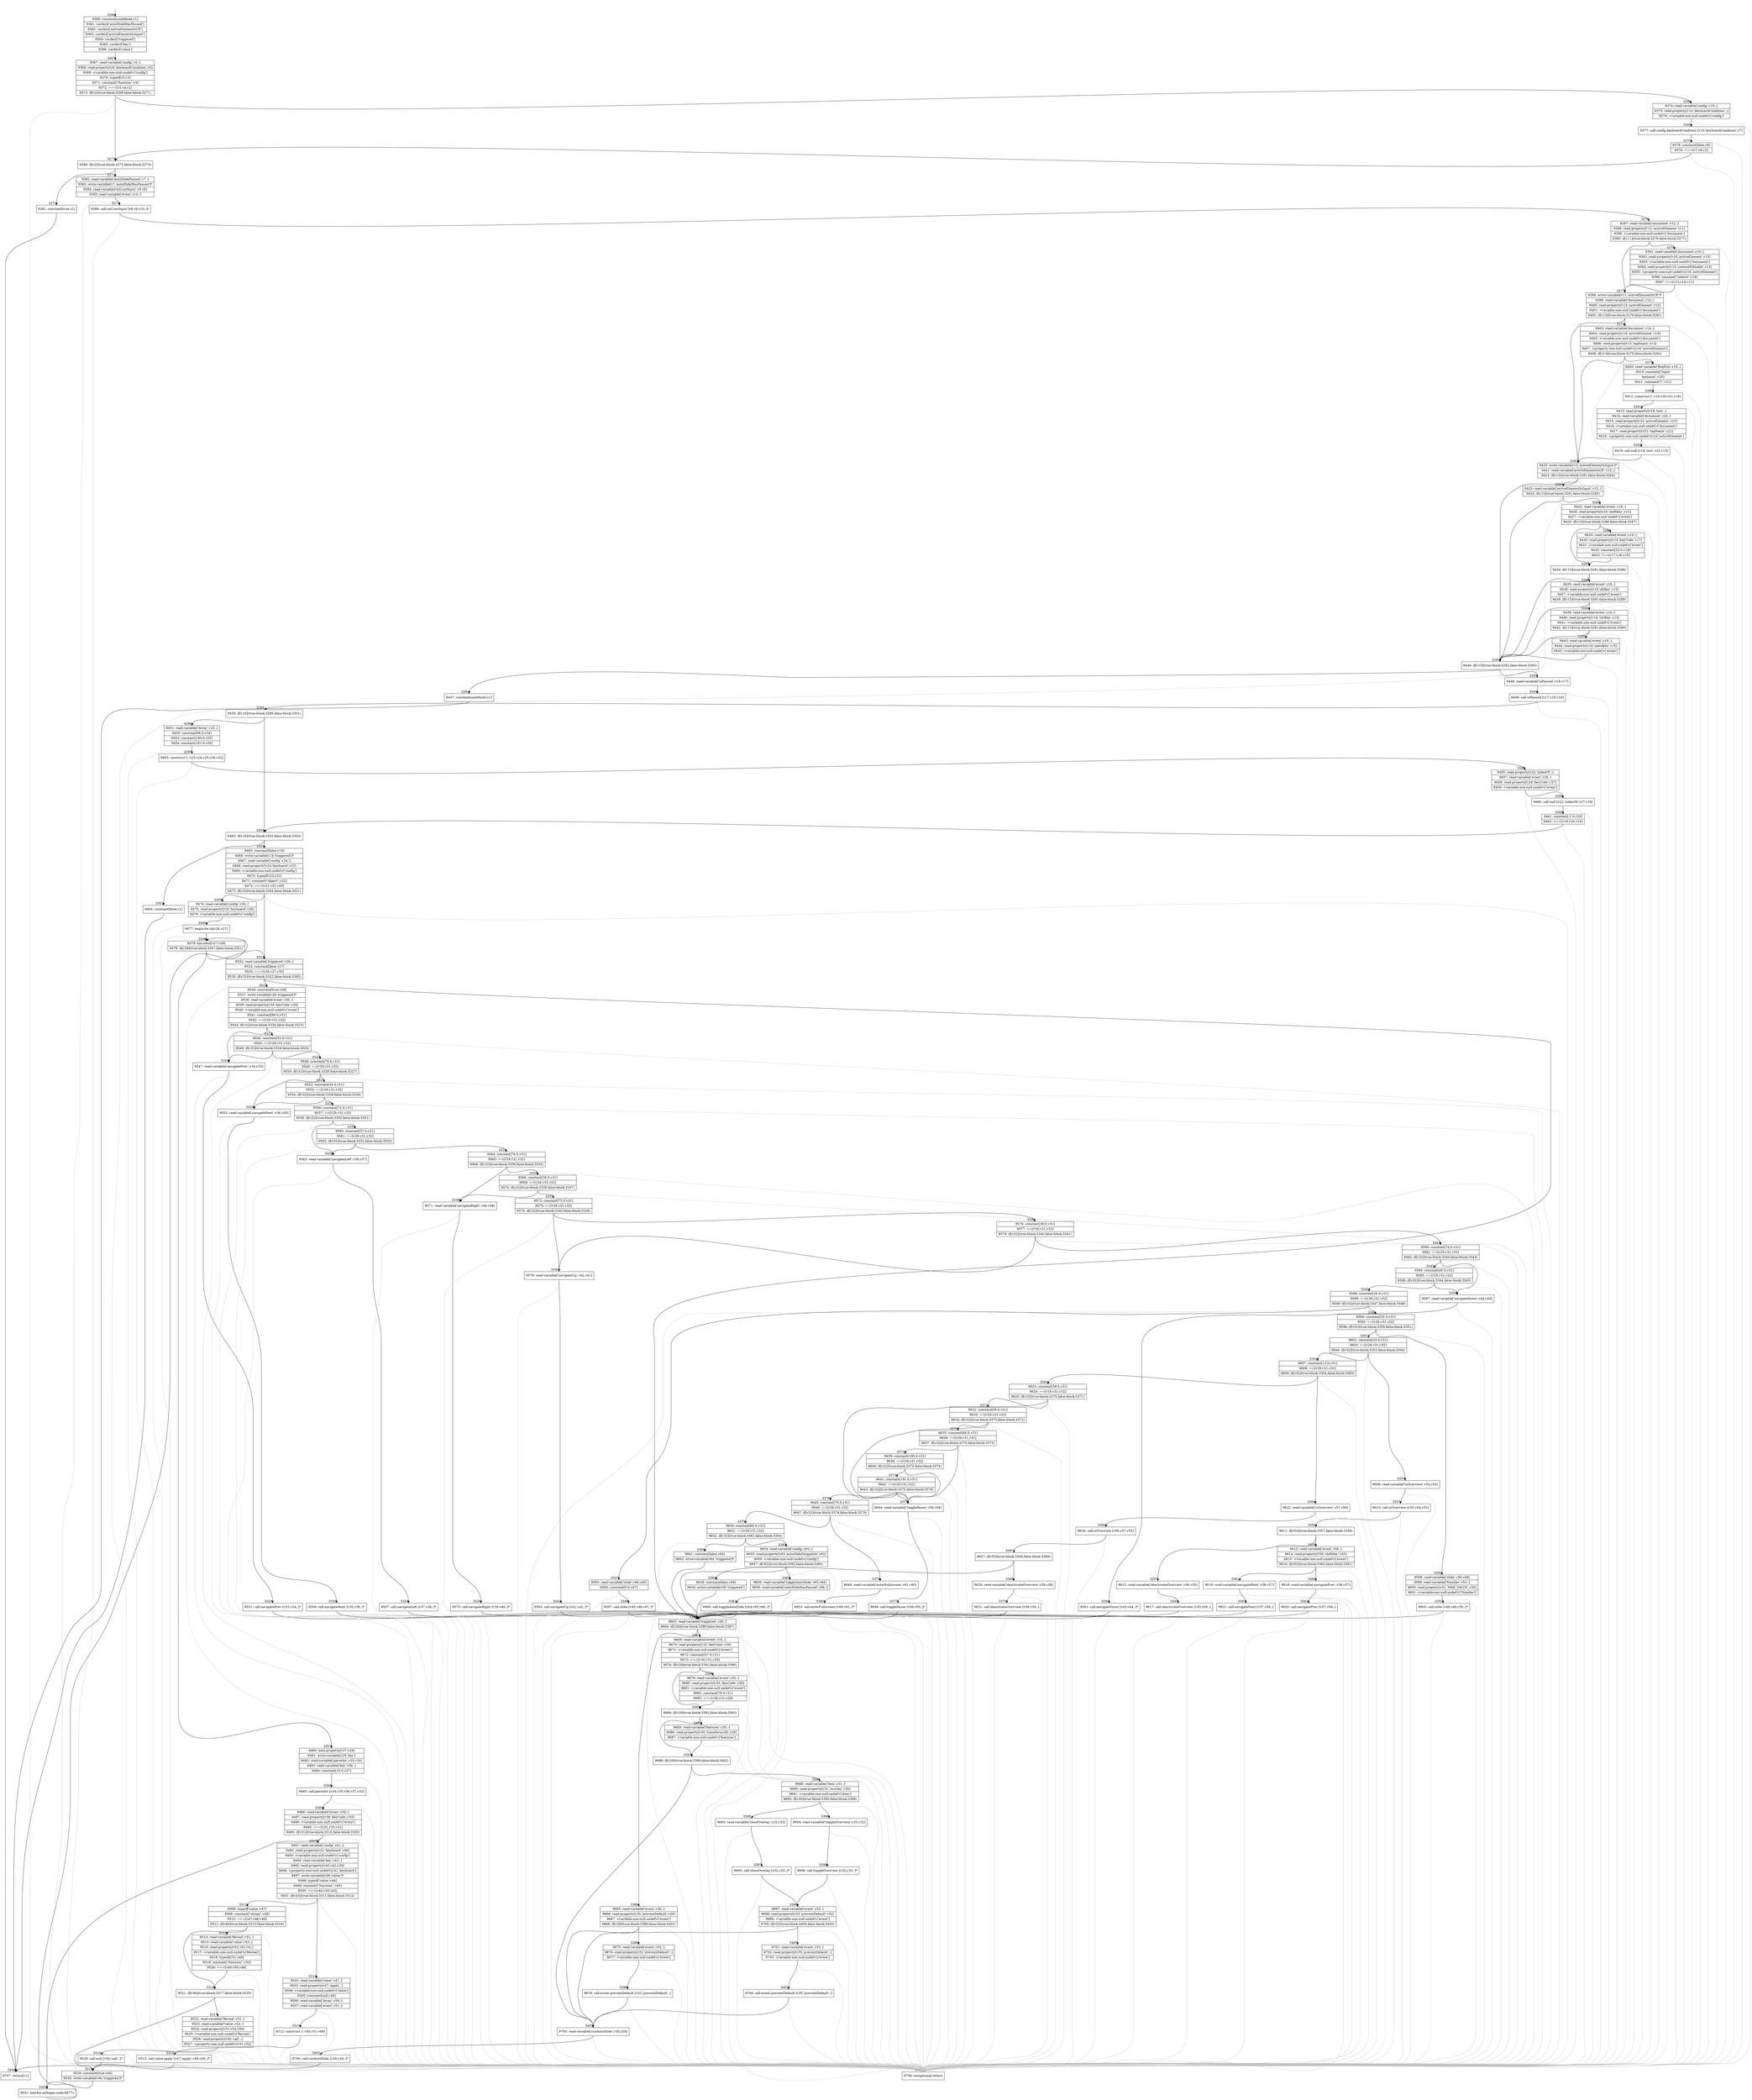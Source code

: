 digraph {
rankdir="TD"
BB_entry195[shape=none,label=""];
BB_entry195 -> BB3266 [tailport=s, headport=n, headlabel="    3266"]
BB3266 [shape=record label="{9360: constant[undefined,v1]|9361: vardecl['autoSlideWasPaused']|9362: vardecl['activeElementIsCE']|9363: vardecl['activeElementIsInput']|9364: vardecl['triggered']|9365: vardecl['key']|9366: vardecl['value']}" ] 
BB3266 -> BB3267 [tailport=s, headport=n, headlabel="      3267"]
BB3267 [shape=record label="{9367: read-variable['config',v6,-]|9368: read-property[v6,'keyboardCondition',v5]|9369: \<variable-non-null-undef\>['config']|9370: typeof[v5,v3]|9371: constant[\"function\",v4]|9372: ===[v3,v4,v2]|9373: if[v2](true-block:3268,false-block:3271)}" ] 
BB3267 -> BB3271 [tailport=s, headport=n, headlabel="      3271"]
BB3267 -> BB3268 [tailport=s, headport=n, headlabel="      3268"]
BB3267 -> BB3405 [tailport=s, headport=n, color=gray, headlabel="      3405"]
BB3268 [shape=record label="{9374: read-variable['config',v10,-]|9375: read-property[v10,'keyboardCondition',-]|9376: \<variable-non-null-undef\>['config']}" ] 
BB3268 -> BB3269 [tailport=s, headport=n, headlabel="      3269"]
BB3268 -> BB3405 [tailport=s, headport=n, color=gray]
BB3269 [shape=record label="{9377: call-config.keyboardCondition [v10,'keyboardCondition',v7]}" ] 
BB3269 -> BB3270 [tailport=s, headport=n, headlabel="      3270"]
BB3269 -> BB3405 [tailport=s, headport=n, color=gray]
BB3270 [shape=record label="{9378: constant[false,v8]|9379: ===[v7,v8,v2]}" ] 
BB3270 -> BB3271 [tailport=s, headport=n]
BB3270 -> BB3405 [tailport=s, headport=n, color=gray]
BB3271 [shape=record label="{9380: if[v2](true-block:3272,false-block:3273)}" ] 
BB3271 -> BB3272 [tailport=s, headport=n, headlabel="      3272"]
BB3271 -> BB3273 [tailport=s, headport=n, headlabel="      3273"]
BB3272 [shape=record label="{9381: constant[true,v1]}" ] 
BB3272 -> BB3404 [tailport=s, headport=n, headlabel="      3404"]
BB3273 [shape=record label="{9382: read-variable['autoSlidePaused',v7,-]|9383: write-variable[v7,'autoSlideWasPaused']*|9384: read-variable['onUserInput',v9,v8]|9385: read-variable['event',v10,-]}" ] 
BB3273 -> BB3274 [tailport=s, headport=n, headlabel="      3274"]
BB3273 -> BB3405 [tailport=s, headport=n, color=gray]
BB3274 [shape=record label="{9386: call-onUserInput [v8,v9,v10,-]*}" ] 
BB3274 -> BB3275 [tailport=s, headport=n, headlabel="      3275"]
BB3274 -> BB3405 [tailport=s, headport=n, color=gray]
BB3275 [shape=record label="{9387: read-variable['document',v12,-]|9388: read-property[v12,'activeElement',v11]|9389: \<variable-non-null-undef\>['document']|9390: if[v11](true-block:3276,false-block:3277)}" ] 
BB3275 -> BB3277 [tailport=s, headport=n, headlabel="      3277"]
BB3275 -> BB3276 [tailport=s, headport=n, headlabel="      3276"]
BB3275 -> BB3405 [tailport=s, headport=n, color=gray]
BB3276 [shape=record label="{9391: read-variable['document',v16,-]|9392: read-property[v16,'activeElement',v15]|9393: \<variable-non-null-undef\>['document']|9394: read-property[v15,'contentEditable',v13]|9395: \<property-non-null-undef\>[v16,'activeElement']|9396: constant[\"inherit\",v14]|9397: !==[v13,v14,v11]}" ] 
BB3276 -> BB3277 [tailport=s, headport=n]
BB3276 -> BB3405 [tailport=s, headport=n, color=gray]
BB3277 [shape=record label="{9398: write-variable[v11,'activeElementIsCE']*|9399: read-variable['document',v14,-]|9400: read-property[v14,'activeElement',v13]|9401: \<variable-non-null-undef\>['document']|9402: if[v13](true-block:3278,false-block:3283)}" ] 
BB3277 -> BB3283 [tailport=s, headport=n, headlabel="      3283"]
BB3277 -> BB3278 [tailport=s, headport=n, headlabel="      3278"]
BB3277 -> BB3405 [tailport=s, headport=n, color=gray]
BB3278 [shape=record label="{9403: read-variable['document',v16,-]|9404: read-property[v16,'activeElement',v15]|9405: \<variable-non-null-undef\>['document']|9406: read-property[v15,'tagName',v13]|9407: \<property-non-null-undef\>[v16,'activeElement']|9408: if[v13](true-block:3279,false-block:3283)}" ] 
BB3278 -> BB3283 [tailport=s, headport=n]
BB3278 -> BB3279 [tailport=s, headport=n, headlabel="      3279"]
BB3278 -> BB3405 [tailport=s, headport=n, color=gray]
BB3279 [shape=record label="{9409: read-variable['RegExp',v19,-]|9410: constant[\"input|textarea\",v20]|9411: constant[\"i\",v21]}" ] 
BB3279 -> BB3280 [tailport=s, headport=n, headlabel="      3280"]
BB3279 -> BB3405 [tailport=s, headport=n, color=gray]
BB3280 [shape=record label="{9412: construct [-,v19,v20,v21,v18]}" ] 
BB3280 -> BB3281 [tailport=s, headport=n, headlabel="      3281"]
BB3280 -> BB3405 [tailport=s, headport=n, color=gray]
BB3281 [shape=record label="{9413: read-property[v18,'test',-]|9414: read-variable['document',v24,-]|9415: read-property[v24,'activeElement',v23]|9416: \<variable-non-null-undef\>['document']|9417: read-property[v23,'tagName',v22]|9418: \<property-non-null-undef\>[v24,'activeElement']}" ] 
BB3281 -> BB3282 [tailport=s, headport=n, headlabel="      3282"]
BB3281 -> BB3405 [tailport=s, headport=n, color=gray]
BB3282 [shape=record label="{9419: call-null [v18,'test',v22,v13]}" ] 
BB3282 -> BB3283 [tailport=s, headport=n]
BB3282 -> BB3405 [tailport=s, headport=n, color=gray]
BB3283 [shape=record label="{9420: write-variable[v13,'activeElementIsInput']*|9421: read-variable['activeElementIsCE',v15,-]|9422: if[v15](true-block:3291,false-block:3284)}" ] 
BB3283 -> BB3291 [tailport=s, headport=n, headlabel="      3291"]
BB3283 -> BB3284 [tailport=s, headport=n, headlabel="      3284"]
BB3283 -> BB3405 [tailport=s, headport=n, color=gray]
BB3284 [shape=record label="{9423: read-variable['activeElementIsInput',v15,-]|9424: if[v15](true-block:3291,false-block:3285)}" ] 
BB3284 -> BB3291 [tailport=s, headport=n]
BB3284 -> BB3285 [tailport=s, headport=n, headlabel="      3285"]
BB3284 -> BB3405 [tailport=s, headport=n, color=gray]
BB3285 [shape=record label="{9425: read-variable['event',v16,-]|9426: read-property[v16,'shiftKey',v15]|9427: \<variable-non-null-undef\>['event']|9428: if[v15](true-block:3286,false-block:3287)}" ] 
BB3285 -> BB3287 [tailport=s, headport=n, headlabel="      3287"]
BB3285 -> BB3286 [tailport=s, headport=n, headlabel="      3286"]
BB3285 -> BB3405 [tailport=s, headport=n, color=gray]
BB3286 [shape=record label="{9429: read-variable['event',v19,-]|9430: read-property[v19,'keyCode',v17]|9431: \<variable-non-null-undef\>['event']|9432: constant[32.0,v18]|9433: !==[v17,v18,v15]}" ] 
BB3286 -> BB3287 [tailport=s, headport=n]
BB3286 -> BB3405 [tailport=s, headport=n, color=gray]
BB3287 [shape=record label="{9434: if[v15](true-block:3291,false-block:3288)}" ] 
BB3287 -> BB3291 [tailport=s, headport=n]
BB3287 -> BB3288 [tailport=s, headport=n, headlabel="      3288"]
BB3288 [shape=record label="{9435: read-variable['event',v16,-]|9436: read-property[v16,'altKey',v15]|9437: \<variable-non-null-undef\>['event']|9438: if[v15](true-block:3291,false-block:3289)}" ] 
BB3288 -> BB3291 [tailport=s, headport=n]
BB3288 -> BB3289 [tailport=s, headport=n, headlabel="      3289"]
BB3288 -> BB3405 [tailport=s, headport=n, color=gray]
BB3289 [shape=record label="{9439: read-variable['event',v16,-]|9440: read-property[v16,'ctrlKey',v15]|9441: \<variable-non-null-undef\>['event']|9442: if[v15](true-block:3291,false-block:3290)}" ] 
BB3289 -> BB3291 [tailport=s, headport=n]
BB3289 -> BB3290 [tailport=s, headport=n, headlabel="      3290"]
BB3289 -> BB3405 [tailport=s, headport=n, color=gray]
BB3290 [shape=record label="{9443: read-variable['event',v16,-]|9444: read-property[v16,'metaKey',v15]|9445: \<variable-non-null-undef\>['event']}" ] 
BB3290 -> BB3291 [tailport=s, headport=n]
BB3290 -> BB3405 [tailport=s, headport=n, color=gray]
BB3291 [shape=record label="{9446: if[v15](true-block:3292,false-block:3293)}" ] 
BB3291 -> BB3292 [tailport=s, headport=n, headlabel="      3292"]
BB3291 -> BB3293 [tailport=s, headport=n, headlabel="      3293"]
BB3292 [shape=record label="{9447: constant[undefined,v1]}" ] 
BB3292 -> BB3404 [tailport=s, headport=n]
BB3293 [shape=record label="{9448: read-variable['isPaused',v18,v17]}" ] 
BB3293 -> BB3294 [tailport=s, headport=n, headlabel="      3294"]
BB3293 -> BB3405 [tailport=s, headport=n, color=gray]
BB3294 [shape=record label="{9449: call-isPaused [v17,v18,v16]}" ] 
BB3294 -> BB3295 [tailport=s, headport=n, headlabel="      3295"]
BB3294 -> BB3405 [tailport=s, headport=n, color=gray]
BB3295 [shape=record label="{9450: if[v16](true-block:3296,false-block:3301)}" ] 
BB3295 -> BB3301 [tailport=s, headport=n, headlabel="      3301"]
BB3295 -> BB3296 [tailport=s, headport=n, headlabel="      3296"]
BB3296 [shape=record label="{9451: read-variable['Array',v23,-]|9452: constant[66.0,v24]|9453: constant[190.0,v25]|9454: constant[191.0,v26]}" ] 
BB3296 -> BB3297 [tailport=s, headport=n, headlabel="      3297"]
BB3296 -> BB3405 [tailport=s, headport=n, color=gray]
BB3297 [shape=record label="{9455: construct [-,v23,v24,v25,v26,v22]}" ] 
BB3297 -> BB3298 [tailport=s, headport=n, headlabel="      3298"]
BB3297 -> BB3405 [tailport=s, headport=n, color=gray]
BB3298 [shape=record label="{9456: read-property[v22,'indexOf',-]|9457: read-variable['event',v28,-]|9458: read-property[v28,'keyCode',v27]|9459: \<variable-non-null-undef\>['event']}" ] 
BB3298 -> BB3299 [tailport=s, headport=n, headlabel="      3299"]
BB3298 -> BB3405 [tailport=s, headport=n, color=gray]
BB3299 [shape=record label="{9460: call-null [v22,'indexOf',v27,v19]}" ] 
BB3299 -> BB3300 [tailport=s, headport=n, headlabel="      3300"]
BB3299 -> BB3405 [tailport=s, headport=n, color=gray]
BB3300 [shape=record label="{9461: constant[-1.0,v20]|9462: ===[v19,v20,v16]}" ] 
BB3300 -> BB3301 [tailport=s, headport=n]
BB3300 -> BB3405 [tailport=s, headport=n, color=gray]
BB3301 [shape=record label="{9463: if[v16](true-block:3302,false-block:3303)}" ] 
BB3301 -> BB3302 [tailport=s, headport=n, headlabel="      3302"]
BB3301 -> BB3303 [tailport=s, headport=n, headlabel="      3303"]
BB3302 [shape=record label="{9464: constant[false,v1]}" ] 
BB3302 -> BB3404 [tailport=s, headport=n]
BB3303 [shape=record label="{9465: constant[false,v19]|9466: write-variable[v19,'triggered']*|9467: read-variable['config',v24,-]|9468: read-property[v24,'keyboard',v23]|9469: \<variable-non-null-undef\>['config']|9470: typeof[v23,v21]|9471: constant[\"object\",v22]|9472: ===[v21,v22,v20]|9473: if[v20](true-block:3304,false-block:3321)}" ] 
BB3303 -> BB3304 [tailport=s, headport=n, headlabel="      3304"]
BB3303 -> BB3321 [tailport=s, headport=n, headlabel="      3321"]
BB3303 -> BB3405 [tailport=s, headport=n, color=gray]
BB3304 [shape=record label="{9474: read-variable['config',v30,-]|9475: read-property[v30,'keyboard',v26]|9476: \<variable-non-null-undef\>['config']}" ] 
BB3304 -> BB3305 [tailport=s, headport=n, headlabel="      3305"]
BB3304 -> BB3405 [tailport=s, headport=n, color=gray]
BB3305 [shape=record label="{9477: begin-for-in[v26,v27]}" ] 
BB3305 -> BB3306 [tailport=s, headport=n, headlabel="      3306"]
BB3305 -> BB3405 [tailport=s, headport=n, color=gray]
BB3306 [shape=record label="{9478: has-next[v27,v28]|9479: if[v28](true-block:3307,false-block:3321)}" ] 
BB3306 -> BB3307 [tailport=s, headport=n, headlabel="      3307"]
BB3306 -> BB3321 [tailport=s, headport=n]
BB3307 [shape=record label="{9480: next-property[v27,v29]|9481: write-variable[v29,'key']|9482: read-variable['parseInt',v35,v34]|9483: read-variable['key',v36,-]|9484: constant[10.0,v37]}" ] 
BB3307 -> BB3308 [tailport=s, headport=n, headlabel="      3308"]
BB3307 -> BB3405 [tailport=s, headport=n, color=gray]
BB3308 [shape=record label="{9485: call-parseInt [v34,v35,v36,v37,v32]}" ] 
BB3308 -> BB3309 [tailport=s, headport=n, headlabel="      3309"]
BB3308 -> BB3405 [tailport=s, headport=n, color=gray]
BB3309 [shape=record label="{9486: read-variable['event',v38,-]|9487: read-property[v38,'keyCode',v33]|9488: \<variable-non-null-undef\>['event']|9489: ===[v32,v33,v31]|9490: if[v31](true-block:3310,false-block:3320)}" ] 
BB3309 -> BB3310 [tailport=s, headport=n, headlabel="      3310"]
BB3309 -> BB3320 [tailport=s, headport=n, headlabel="      3320"]
BB3309 -> BB3405 [tailport=s, headport=n, color=gray]
BB3310 [shape=record label="{9491: read-variable['config',v41,-]|9492: read-property[v41,'keyboard',v40]|9493: \<variable-non-null-undef\>['config']|9494: read-variable['key',v42,-]|9495: read-property[v40,v42,v39]|9496: \<property-non-null-undef\>[v41,'keyboard']|9497: write-variable[v39,'value']*|9498: typeof['value',v44]|9499: constant[\"function\",v45]|9500: ===[v44,v45,v43]|9501: if[v43](true-block:3311,false-block:3312)}" ] 
BB3310 -> BB3311 [tailport=s, headport=n, headlabel="      3311"]
BB3310 -> BB3312 [tailport=s, headport=n, headlabel="      3312"]
BB3310 -> BB3405 [tailport=s, headport=n, color=gray]
BB3311 [shape=record label="{9502: read-variable['value',v47,-]|9503: read-property[v47,'apply',-]|9504: \<variable-non-null-undef\>['value']|9505: constant[null,v48]|9506: read-variable['Array',v50,-]|9507: read-variable['event',v51,-]}" ] 
BB3311 -> BB3313 [tailport=s, headport=n, headlabel="      3313"]
BB3311 -> BB3405 [tailport=s, headport=n, color=gray]
BB3312 [shape=record label="{9508: typeof['value',v47]|9509: constant[\"string\",v48]|9510: ===[v47,v48,v46]|9511: if[v46](true-block:3315,false-block:3316)}" ] 
BB3312 -> BB3316 [tailport=s, headport=n, headlabel="      3316"]
BB3312 -> BB3315 [tailport=s, headport=n, headlabel="      3315"]
BB3312 -> BB3405 [tailport=s, headport=n, color=gray]
BB3313 [shape=record label="{9512: construct [-,v50,v51,v49]}" ] 
BB3313 -> BB3314 [tailport=s, headport=n, headlabel="      3314"]
BB3313 -> BB3405 [tailport=s, headport=n, color=gray]
BB3314 [shape=record label="{9513: call-value.apply [v47,'apply',v48,v49,-]*}" ] 
BB3314 -> BB3319 [tailport=s, headport=n, headlabel="      3319"]
BB3314 -> BB3405 [tailport=s, headport=n, color=gray]
BB3315 [shape=record label="{9514: read-variable['Reveal',v52,-]|9515: read-variable['value',v53,-]|9516: read-property[v52,v53,v51]|9517: \<variable-non-null-undef\>['Reveal']|9518: typeof[v51,v49]|9519: constant[\"function\",v50]|9520: ===[v49,v50,v46]}" ] 
BB3315 -> BB3316 [tailport=s, headport=n]
BB3315 -> BB3405 [tailport=s, headport=n, color=gray]
BB3316 [shape=record label="{9521: if[v46](true-block:3317,false-block:3319)}" ] 
BB3316 -> BB3317 [tailport=s, headport=n, headlabel="      3317"]
BB3316 -> BB3319 [tailport=s, headport=n]
BB3317 [shape=record label="{9522: read-variable['Reveal',v51,-]|9523: read-variable['value',v52,-]|9524: read-property[v51,v52,v50]|9525: \<variable-non-null-undef\>['Reveal']|9526: read-property[v50,'call',-]|9527: \<property-non-null-undef\>[v51,v52]}" ] 
BB3317 -> BB3318 [tailport=s, headport=n, headlabel="      3318"]
BB3317 -> BB3405 [tailport=s, headport=n, color=gray]
BB3318 [shape=record label="{9528: call-null [v50,'call',-]*}" ] 
BB3318 -> BB3319 [tailport=s, headport=n]
BB3318 -> BB3405 [tailport=s, headport=n, color=gray]
BB3319 [shape=record label="{9529: constant[true,v46]|9530: write-variable[v46,'triggered']*}" ] 
BB3319 -> BB3320 [tailport=s, headport=n]
BB3320 [shape=record label="{9531: end-for-in(begin-node:9477)}" ] 
BB3320 -> BB3306 [tailport=s, headport=n]
BB3321 [shape=record label="{9532: read-variable['triggered',v26,-]|9533: constant[false,v27]|9534: ===[v26,v27,v25]|9535: if[v25](true-block:3322,false-block:3385)}" ] 
BB3321 -> BB3322 [tailport=s, headport=n, headlabel="      3322"]
BB3321 -> BB3385 [tailport=s, headport=n, headlabel="      3385"]
BB3321 -> BB3405 [tailport=s, headport=n, color=gray]
BB3322 [shape=record label="{9536: constant[true,v28]|9537: write-variable[v28,'triggered']*|9538: read-variable['event',v30,-]|9539: read-property[v30,'keyCode',v29]|9540: \<variable-non-null-undef\>['event']|9541: constant[80.0,v31]|9542: ==[v29,v31,v32]|9543: if[v32](true-block:3324,false-block:3323)}" ] 
BB3322 -> BB3324 [tailport=s, headport=n, headlabel="      3324"]
BB3322 -> BB3323 [tailport=s, headport=n, headlabel="      3323"]
BB3322 -> BB3405 [tailport=s, headport=n, color=gray]
BB3323 [shape=record label="{9544: constant[33.0,v31]|9545: ==[v29,v31,v32]|9546: if[v32](true-block:3324,false-block:3325)}" ] 
BB3323 -> BB3324 [tailport=s, headport=n]
BB3323 -> BB3325 [tailport=s, headport=n, headlabel="      3325"]
BB3323 -> BB3405 [tailport=s, headport=n, color=gray]
BB3324 [shape=record label="{9547: read-variable['navigatePrev',v34,v33]}" ] 
BB3324 -> BB3326 [tailport=s, headport=n, headlabel="      3326"]
BB3324 -> BB3405 [tailport=s, headport=n, color=gray]
BB3325 [shape=record label="{9548: constant[78.0,v31]|9549: ==[v29,v31,v32]|9550: if[v32](true-block:3328,false-block:3327)}" ] 
BB3325 -> BB3328 [tailport=s, headport=n, headlabel="      3328"]
BB3325 -> BB3327 [tailport=s, headport=n, headlabel="      3327"]
BB3325 -> BB3405 [tailport=s, headport=n, color=gray]
BB3326 [shape=record label="{9551: call-navigatePrev [v33,v34,-]*}" ] 
BB3326 -> BB3385 [tailport=s, headport=n]
BB3326 -> BB3405 [tailport=s, headport=n, color=gray]
BB3327 [shape=record label="{9552: constant[34.0,v31]|9553: ==[v29,v31,v32]|9554: if[v32](true-block:3328,false-block:3329)}" ] 
BB3327 -> BB3328 [tailport=s, headport=n]
BB3327 -> BB3329 [tailport=s, headport=n, headlabel="      3329"]
BB3327 -> BB3405 [tailport=s, headport=n, color=gray]
BB3328 [shape=record label="{9555: read-variable['navigateNext',v36,v35]}" ] 
BB3328 -> BB3330 [tailport=s, headport=n, headlabel="      3330"]
BB3328 -> BB3405 [tailport=s, headport=n, color=gray]
BB3329 [shape=record label="{9556: constant[72.0,v31]|9557: ==[v29,v31,v32]|9558: if[v32](true-block:3332,false-block:3331)}" ] 
BB3329 -> BB3332 [tailport=s, headport=n, headlabel="      3332"]
BB3329 -> BB3331 [tailport=s, headport=n, headlabel="      3331"]
BB3329 -> BB3405 [tailport=s, headport=n, color=gray]
BB3330 [shape=record label="{9559: call-navigateNext [v35,v36,-]*}" ] 
BB3330 -> BB3385 [tailport=s, headport=n]
BB3330 -> BB3405 [tailport=s, headport=n, color=gray]
BB3331 [shape=record label="{9560: constant[37.0,v31]|9561: ==[v29,v31,v32]|9562: if[v32](true-block:3332,false-block:3333)}" ] 
BB3331 -> BB3332 [tailport=s, headport=n]
BB3331 -> BB3333 [tailport=s, headport=n, headlabel="      3333"]
BB3331 -> BB3405 [tailport=s, headport=n, color=gray]
BB3332 [shape=record label="{9563: read-variable['navigateLeft',v38,v37]}" ] 
BB3332 -> BB3334 [tailport=s, headport=n, headlabel="      3334"]
BB3332 -> BB3405 [tailport=s, headport=n, color=gray]
BB3333 [shape=record label="{9564: constant[76.0,v31]|9565: ==[v29,v31,v32]|9566: if[v32](true-block:3336,false-block:3335)}" ] 
BB3333 -> BB3336 [tailport=s, headport=n, headlabel="      3336"]
BB3333 -> BB3335 [tailport=s, headport=n, headlabel="      3335"]
BB3333 -> BB3405 [tailport=s, headport=n, color=gray]
BB3334 [shape=record label="{9567: call-navigateLeft [v37,v38,-]*}" ] 
BB3334 -> BB3385 [tailport=s, headport=n]
BB3334 -> BB3405 [tailport=s, headport=n, color=gray]
BB3335 [shape=record label="{9568: constant[39.0,v31]|9569: ==[v29,v31,v32]|9570: if[v32](true-block:3336,false-block:3337)}" ] 
BB3335 -> BB3336 [tailport=s, headport=n]
BB3335 -> BB3337 [tailport=s, headport=n, headlabel="      3337"]
BB3335 -> BB3405 [tailport=s, headport=n, color=gray]
BB3336 [shape=record label="{9571: read-variable['navigateRight',v40,v39]}" ] 
BB3336 -> BB3338 [tailport=s, headport=n, headlabel="      3338"]
BB3336 -> BB3405 [tailport=s, headport=n, color=gray]
BB3337 [shape=record label="{9572: constant[75.0,v31]|9573: ==[v29,v31,v32]|9574: if[v32](true-block:3340,false-block:3339)}" ] 
BB3337 -> BB3340 [tailport=s, headport=n, headlabel="      3340"]
BB3337 -> BB3339 [tailport=s, headport=n, headlabel="      3339"]
BB3337 -> BB3405 [tailport=s, headport=n, color=gray]
BB3338 [shape=record label="{9575: call-navigateRight [v39,v40,-]*}" ] 
BB3338 -> BB3385 [tailport=s, headport=n]
BB3338 -> BB3405 [tailport=s, headport=n, color=gray]
BB3339 [shape=record label="{9576: constant[38.0,v31]|9577: ==[v29,v31,v32]|9578: if[v32](true-block:3340,false-block:3341)}" ] 
BB3339 -> BB3340 [tailport=s, headport=n]
BB3339 -> BB3341 [tailport=s, headport=n, headlabel="      3341"]
BB3339 -> BB3405 [tailport=s, headport=n, color=gray]
BB3340 [shape=record label="{9579: read-variable['navigateUp',v42,v41]}" ] 
BB3340 -> BB3342 [tailport=s, headport=n, headlabel="      3342"]
BB3340 -> BB3405 [tailport=s, headport=n, color=gray]
BB3341 [shape=record label="{9580: constant[74.0,v31]|9581: ==[v29,v31,v32]|9582: if[v32](true-block:3344,false-block:3343)}" ] 
BB3341 -> BB3344 [tailport=s, headport=n, headlabel="      3344"]
BB3341 -> BB3343 [tailport=s, headport=n, headlabel="      3343"]
BB3341 -> BB3405 [tailport=s, headport=n, color=gray]
BB3342 [shape=record label="{9583: call-navigateUp [v41,v42,-]*}" ] 
BB3342 -> BB3385 [tailport=s, headport=n]
BB3342 -> BB3405 [tailport=s, headport=n, color=gray]
BB3343 [shape=record label="{9584: constant[40.0,v31]|9585: ==[v29,v31,v32]|9586: if[v32](true-block:3344,false-block:3345)}" ] 
BB3343 -> BB3344 [tailport=s, headport=n]
BB3343 -> BB3345 [tailport=s, headport=n, headlabel="      3345"]
BB3343 -> BB3405 [tailport=s, headport=n, color=gray]
BB3344 [shape=record label="{9587: read-variable['navigateDown',v44,v43]}" ] 
BB3344 -> BB3346 [tailport=s, headport=n, headlabel="      3346"]
BB3344 -> BB3405 [tailport=s, headport=n, color=gray]
BB3345 [shape=record label="{9588: constant[36.0,v31]|9589: ==[v29,v31,v32]|9590: if[v32](true-block:3347,false-block:3348)}" ] 
BB3345 -> BB3347 [tailport=s, headport=n, headlabel="      3347"]
BB3345 -> BB3348 [tailport=s, headport=n, headlabel="      3348"]
BB3345 -> BB3405 [tailport=s, headport=n, color=gray]
BB3346 [shape=record label="{9591: call-navigateDown [v43,v44,-]*}" ] 
BB3346 -> BB3385 [tailport=s, headport=n]
BB3346 -> BB3405 [tailport=s, headport=n, color=gray]
BB3347 [shape=record label="{9592: read-variable['slide',v46,v45]|9593: constant[0.0,v47]}" ] 
BB3347 -> BB3349 [tailport=s, headport=n, headlabel="      3349"]
BB3347 -> BB3405 [tailport=s, headport=n, color=gray]
BB3348 [shape=record label="{9594: constant[35.0,v31]|9595: ==[v29,v31,v32]|9596: if[v32](true-block:3350,false-block:3351)}" ] 
BB3348 -> BB3350 [tailport=s, headport=n, headlabel="      3350"]
BB3348 -> BB3351 [tailport=s, headport=n, headlabel="      3351"]
BB3348 -> BB3405 [tailport=s, headport=n, color=gray]
BB3349 [shape=record label="{9597: call-slide [v45,v46,v47,-]*}" ] 
BB3349 -> BB3385 [tailport=s, headport=n]
BB3349 -> BB3405 [tailport=s, headport=n, color=gray]
BB3350 [shape=record label="{9598: read-variable['slide',v49,v48]|9599: read-variable['Number',v51,-]|9600: read-property[v51,'MAX_VALUE',v50]|9601: \<variable-non-null-undef\>['Number']}" ] 
BB3350 -> BB3352 [tailport=s, headport=n, headlabel="      3352"]
BB3350 -> BB3405 [tailport=s, headport=n, color=gray]
BB3351 [shape=record label="{9602: constant[32.0,v31]|9603: ==[v29,v31,v32]|9604: if[v32](true-block:3353,false-block:3354)}" ] 
BB3351 -> BB3353 [tailport=s, headport=n, headlabel="      3353"]
BB3351 -> BB3354 [tailport=s, headport=n, headlabel="      3354"]
BB3351 -> BB3405 [tailport=s, headport=n, color=gray]
BB3352 [shape=record label="{9605: call-slide [v48,v49,v50,-]*}" ] 
BB3352 -> BB3385 [tailport=s, headport=n]
BB3352 -> BB3405 [tailport=s, headport=n, color=gray]
BB3353 [shape=record label="{9606: read-variable['isOverview',v54,v53]}" ] 
BB3353 -> BB3355 [tailport=s, headport=n, headlabel="      3355"]
BB3353 -> BB3405 [tailport=s, headport=n, color=gray]
BB3354 [shape=record label="{9607: constant[13.0,v31]|9608: ==[v29,v31,v32]|9609: if[v32](true-block:3364,false-block:3365)}" ] 
BB3354 -> BB3364 [tailport=s, headport=n, headlabel="      3364"]
BB3354 -> BB3365 [tailport=s, headport=n, headlabel="      3365"]
BB3354 -> BB3405 [tailport=s, headport=n, color=gray]
BB3355 [shape=record label="{9610: call-isOverview [v53,v54,v52]}" ] 
BB3355 -> BB3356 [tailport=s, headport=n, headlabel="      3356"]
BB3355 -> BB3405 [tailport=s, headport=n, color=gray]
BB3356 [shape=record label="{9611: if[v52](true-block:3357,false-block:3358)}" ] 
BB3356 -> BB3357 [tailport=s, headport=n, headlabel="      3357"]
BB3356 -> BB3358 [tailport=s, headport=n, headlabel="      3358"]
BB3357 [shape=record label="{9612: read-variable['deactivateOverview',v56,v55]}" ] 
BB3357 -> BB3359 [tailport=s, headport=n, headlabel="      3359"]
BB3357 -> BB3405 [tailport=s, headport=n, color=gray]
BB3358 [shape=record label="{9613: read-variable['event',v56,-]|9614: read-property[v56,'shiftKey',v55]|9615: \<variable-non-null-undef\>['event']|9616: if[v55](true-block:3360,false-block:3361)}" ] 
BB3358 -> BB3360 [tailport=s, headport=n, headlabel="      3360"]
BB3358 -> BB3361 [tailport=s, headport=n, headlabel="      3361"]
BB3358 -> BB3405 [tailport=s, headport=n, color=gray]
BB3359 [shape=record label="{9617: call-deactivateOverview [v55,v56,-]}" ] 
BB3359 -> BB3385 [tailport=s, headport=n]
BB3359 -> BB3405 [tailport=s, headport=n, color=gray]
BB3360 [shape=record label="{9618: read-variable['navigatePrev',v58,v57]}" ] 
BB3360 -> BB3362 [tailport=s, headport=n, headlabel="      3362"]
BB3360 -> BB3405 [tailport=s, headport=n, color=gray]
BB3361 [shape=record label="{9619: read-variable['navigateNext',v58,v57]}" ] 
BB3361 -> BB3363 [tailport=s, headport=n, headlabel="      3363"]
BB3361 -> BB3405 [tailport=s, headport=n, color=gray]
BB3362 [shape=record label="{9620: call-navigatePrev [v57,v58,-]}" ] 
BB3362 -> BB3385 [tailport=s, headport=n]
BB3362 -> BB3405 [tailport=s, headport=n, color=gray]
BB3363 [shape=record label="{9621: call-navigateNext [v57,v58,-]}" ] 
BB3363 -> BB3385 [tailport=s, headport=n]
BB3363 -> BB3405 [tailport=s, headport=n, color=gray]
BB3364 [shape=record label="{9622: read-variable['isOverview',v57,v56]}" ] 
BB3364 -> BB3366 [tailport=s, headport=n, headlabel="      3366"]
BB3364 -> BB3405 [tailport=s, headport=n, color=gray]
BB3365 [shape=record label="{9623: constant[58.0,v31]|9624: ==[v29,v31,v32]|9625: if[v32](true-block:3375,false-block:3371)}" ] 
BB3365 -> BB3375 [tailport=s, headport=n, headlabel="      3375"]
BB3365 -> BB3371 [tailport=s, headport=n, headlabel="      3371"]
BB3365 -> BB3405 [tailport=s, headport=n, color=gray]
BB3366 [shape=record label="{9626: call-isOverview [v56,v57,v55]}" ] 
BB3366 -> BB3367 [tailport=s, headport=n, headlabel="      3367"]
BB3366 -> BB3405 [tailport=s, headport=n, color=gray]
BB3367 [shape=record label="{9627: if[v55](true-block:3368,false-block:3369)}" ] 
BB3367 -> BB3368 [tailport=s, headport=n, headlabel="      3368"]
BB3367 -> BB3369 [tailport=s, headport=n, headlabel="      3369"]
BB3368 [shape=record label="{9628: read-variable['deactivateOverview',v59,v58]}" ] 
BB3368 -> BB3370 [tailport=s, headport=n, headlabel="      3370"]
BB3368 -> BB3405 [tailport=s, headport=n, color=gray]
BB3369 [shape=record label="{9629: constant[false,v58]|9630: write-variable[v58,'triggered']}" ] 
BB3369 -> BB3385 [tailport=s, headport=n]
BB3370 [shape=record label="{9631: call-deactivateOverview [v58,v59,-]}" ] 
BB3370 -> BB3385 [tailport=s, headport=n]
BB3370 -> BB3405 [tailport=s, headport=n, color=gray]
BB3371 [shape=record label="{9632: constant[59.0,v31]|9633: ==[v29,v31,v32]|9634: if[v32](true-block:3375,false-block:3372)}" ] 
BB3371 -> BB3375 [tailport=s, headport=n]
BB3371 -> BB3372 [tailport=s, headport=n, headlabel="      3372"]
BB3371 -> BB3405 [tailport=s, headport=n, color=gray]
BB3372 [shape=record label="{9635: constant[66.0,v31]|9636: ==[v29,v31,v32]|9637: if[v32](true-block:3375,false-block:3373)}" ] 
BB3372 -> BB3375 [tailport=s, headport=n]
BB3372 -> BB3373 [tailport=s, headport=n, headlabel="      3373"]
BB3372 -> BB3405 [tailport=s, headport=n, color=gray]
BB3373 [shape=record label="{9638: constant[190.0,v31]|9639: ==[v29,v31,v32]|9640: if[v32](true-block:3375,false-block:3374)}" ] 
BB3373 -> BB3375 [tailport=s, headport=n]
BB3373 -> BB3374 [tailport=s, headport=n, headlabel="      3374"]
BB3373 -> BB3405 [tailport=s, headport=n, color=gray]
BB3374 [shape=record label="{9641: constant[191.0,v31]|9642: ==[v29,v31,v32]|9643: if[v32](true-block:3375,false-block:3376)}" ] 
BB3374 -> BB3375 [tailport=s, headport=n]
BB3374 -> BB3376 [tailport=s, headport=n, headlabel="      3376"]
BB3374 -> BB3405 [tailport=s, headport=n, color=gray]
BB3375 [shape=record label="{9644: read-variable['togglePause',v59,v58]}" ] 
BB3375 -> BB3377 [tailport=s, headport=n, headlabel="      3377"]
BB3375 -> BB3405 [tailport=s, headport=n, color=gray]
BB3376 [shape=record label="{9645: constant[70.0,v31]|9646: ==[v29,v31,v32]|9647: if[v32](true-block:3378,false-block:3379)}" ] 
BB3376 -> BB3378 [tailport=s, headport=n, headlabel="      3378"]
BB3376 -> BB3379 [tailport=s, headport=n, headlabel="      3379"]
BB3376 -> BB3405 [tailport=s, headport=n, color=gray]
BB3377 [shape=record label="{9648: call-togglePause [v58,v59,-]*}" ] 
BB3377 -> BB3385 [tailport=s, headport=n]
BB3377 -> BB3405 [tailport=s, headport=n, color=gray]
BB3378 [shape=record label="{9649: read-variable['enterFullscreen',v61,v60]}" ] 
BB3378 -> BB3380 [tailport=s, headport=n, headlabel="      3380"]
BB3378 -> BB3405 [tailport=s, headport=n, color=gray]
BB3379 [shape=record label="{9650: constant[65.0,v31]|9651: ==[v29,v31,v32]|9652: if[v32](true-block:3381,false-block:3384)}" ] 
BB3379 -> BB3381 [tailport=s, headport=n, headlabel="      3381"]
BB3379 -> BB3384 [tailport=s, headport=n, headlabel="      3384"]
BB3379 -> BB3405 [tailport=s, headport=n, color=gray]
BB3380 [shape=record label="{9653: call-enterFullscreen [v60,v61,-]*}" ] 
BB3380 -> BB3385 [tailport=s, headport=n]
BB3380 -> BB3405 [tailport=s, headport=n, color=gray]
BB3381 [shape=record label="{9654: read-variable['config',v63,-]|9655: read-property[v63,'autoSlideStoppable',v62]|9656: \<variable-non-null-undef\>['config']|9657: if[v62](true-block:3382,false-block:3385)}" ] 
BB3381 -> BB3382 [tailport=s, headport=n, headlabel="      3382"]
BB3381 -> BB3385 [tailport=s, headport=n]
BB3381 -> BB3405 [tailport=s, headport=n, color=gray]
BB3382 [shape=record label="{9658: read-variable['toggleAutoSlide',v65,v64]|9659: read-variable['autoSlideWasPaused',v66,-]}" ] 
BB3382 -> BB3383 [tailport=s, headport=n, headlabel="      3383"]
BB3382 -> BB3405 [tailport=s, headport=n, color=gray]
BB3383 [shape=record label="{9660: call-toggleAutoSlide [v64,v65,v66,-]*}" ] 
BB3383 -> BB3385 [tailport=s, headport=n]
BB3383 -> BB3405 [tailport=s, headport=n, color=gray]
BB3384 [shape=record label="{9661: constant[false,v64]|9662: write-variable[v64,'triggered']*}" ] 
BB3384 -> BB3385 [tailport=s, headport=n]
BB3385 [shape=record label="{9663: read-variable['triggered',v28,-]|9664: if[v28](true-block:3386,false-block:3387)}" ] 
BB3385 -> BB3386 [tailport=s, headport=n, headlabel="      3386"]
BB3385 -> BB3387 [tailport=s, headport=n, headlabel="      3387"]
BB3385 -> BB3405 [tailport=s, headport=n, color=gray]
BB3386 [shape=record label="{9665: read-variable['event',v30,-]|9666: read-property[v30,'preventDefault',v29]|9667: \<variable-non-null-undef\>['event']|9668: if[v29](true-block:3388,false-block:3402)}" ] 
BB3386 -> BB3402 [tailport=s, headport=n, headlabel="      3402"]
BB3386 -> BB3388 [tailport=s, headport=n, headlabel="      3388"]
BB3386 -> BB3405 [tailport=s, headport=n, color=gray]
BB3387 [shape=record label="{9669: read-variable['event',v32,-]|9670: read-property[v32,'keyCode',v30]|9671: \<variable-non-null-undef\>['event']|9672: constant[27.0,v31]|9673: ===[v30,v31,v29]|9674: if[v29](true-block:3391,false-block:3390)}" ] 
BB3387 -> BB3391 [tailport=s, headport=n, headlabel="      3391"]
BB3387 -> BB3390 [tailport=s, headport=n, headlabel="      3390"]
BB3387 -> BB3405 [tailport=s, headport=n, color=gray]
BB3388 [shape=record label="{9675: read-variable['event',v32,-]|9676: read-property[v32,'preventDefault',-]|9677: \<variable-non-null-undef\>['event']}" ] 
BB3388 -> BB3389 [tailport=s, headport=n, headlabel="      3389"]
BB3388 -> BB3405 [tailport=s, headport=n, color=gray]
BB3389 [shape=record label="{9678: call-event.preventDefault [v32,'preventDefault',-]}" ] 
BB3389 -> BB3402 [tailport=s, headport=n]
BB3389 -> BB3405 [tailport=s, headport=n, color=gray]
BB3390 [shape=record label="{9679: read-variable['event',v32,-]|9680: read-property[v32,'keyCode',v30]|9681: \<variable-non-null-undef\>['event']|9682: constant[79.0,v31]|9683: ===[v30,v31,v29]}" ] 
BB3390 -> BB3391 [tailport=s, headport=n]
BB3390 -> BB3405 [tailport=s, headport=n, color=gray]
BB3391 [shape=record label="{9684: if[v29](true-block:3392,false-block:3393)}" ] 
BB3391 -> BB3393 [tailport=s, headport=n, headlabel="      3393"]
BB3391 -> BB3392 [tailport=s, headport=n, headlabel="      3392"]
BB3392 [shape=record label="{9685: read-variable['features',v30,-]|9686: read-property[v30,'transforms3d',v29]|9687: \<variable-non-null-undef\>['features']}" ] 
BB3392 -> BB3393 [tailport=s, headport=n]
BB3392 -> BB3405 [tailport=s, headport=n, color=gray]
BB3393 [shape=record label="{9688: if[v29](true-block:3394,false-block:3402)}" ] 
BB3393 -> BB3394 [tailport=s, headport=n, headlabel="      3394"]
BB3393 -> BB3402 [tailport=s, headport=n]
BB3394 [shape=record label="{9689: read-variable['dom',v31,-]|9690: read-property[v31,'overlay',v30]|9691: \<variable-non-null-undef\>['dom']|9692: if[v30](true-block:3395,false-block:3396)}" ] 
BB3394 -> BB3395 [tailport=s, headport=n, headlabel="      3395"]
BB3394 -> BB3396 [tailport=s, headport=n, headlabel="      3396"]
BB3394 -> BB3405 [tailport=s, headport=n, color=gray]
BB3395 [shape=record label="{9693: read-variable['closeOverlay',v33,v32]}" ] 
BB3395 -> BB3397 [tailport=s, headport=n, headlabel="      3397"]
BB3395 -> BB3405 [tailport=s, headport=n, color=gray]
BB3396 [shape=record label="{9694: read-variable['toggleOverview',v33,v32]}" ] 
BB3396 -> BB3398 [tailport=s, headport=n, headlabel="      3398"]
BB3396 -> BB3405 [tailport=s, headport=n, color=gray]
BB3397 [shape=record label="{9695: call-closeOverlay [v32,v33,-]*}" ] 
BB3397 -> BB3399 [tailport=s, headport=n, headlabel="      3399"]
BB3397 -> BB3405 [tailport=s, headport=n, color=gray]
BB3398 [shape=record label="{9696: call-toggleOverview [v32,v33,-]*}" ] 
BB3398 -> BB3399 [tailport=s, headport=n]
BB3398 -> BB3405 [tailport=s, headport=n, color=gray]
BB3399 [shape=record label="{9697: read-variable['event',v33,-]|9698: read-property[v33,'preventDefault',v32]|9699: \<variable-non-null-undef\>['event']|9700: if[v32](true-block:3400,false-block:3402)}" ] 
BB3399 -> BB3402 [tailport=s, headport=n]
BB3399 -> BB3400 [tailport=s, headport=n, headlabel="      3400"]
BB3399 -> BB3405 [tailport=s, headport=n, color=gray]
BB3400 [shape=record label="{9701: read-variable['event',v35,-]|9702: read-property[v35,'preventDefault',-]|9703: \<variable-non-null-undef\>['event']}" ] 
BB3400 -> BB3401 [tailport=s, headport=n, headlabel="      3401"]
BB3400 -> BB3405 [tailport=s, headport=n, color=gray]
BB3401 [shape=record label="{9704: call-event.preventDefault [v35,'preventDefault',-]}" ] 
BB3401 -> BB3402 [tailport=s, headport=n]
BB3401 -> BB3405 [tailport=s, headport=n, color=gray]
BB3402 [shape=record label="{9705: read-variable['cueAutoSlide',v30,v29]}" ] 
BB3402 -> BB3403 [tailport=s, headport=n, headlabel="      3403"]
BB3402 -> BB3405 [tailport=s, headport=n, color=gray]
BB3403 [shape=record label="{9706: call-cueAutoSlide [v29,v30,-]*}" ] 
BB3403 -> BB3404 [tailport=s, headport=n]
BB3403 -> BB3405 [tailport=s, headport=n, color=gray]
BB3404 [shape=record label="{9707: return[v1]}" ] 
BB3405 [shape=record label="{9708: exceptional-return}" ] 
//#$~ 3859
}
